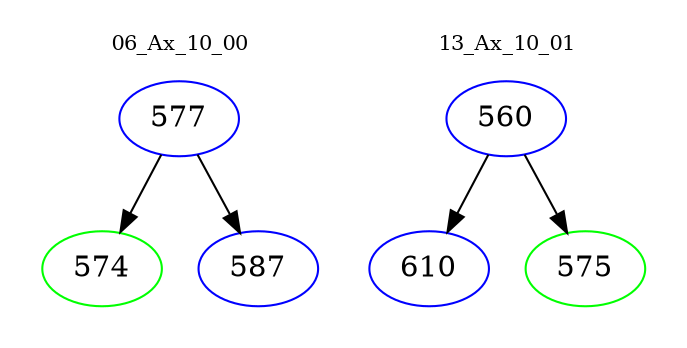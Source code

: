 digraph{
subgraph cluster_0 {
color = white
label = "06_Ax_10_00";
fontsize=10;
T0_577 [label="577", color="blue"]
T0_577 -> T0_574 [color="black"]
T0_574 [label="574", color="green"]
T0_577 -> T0_587 [color="black"]
T0_587 [label="587", color="blue"]
}
subgraph cluster_1 {
color = white
label = "13_Ax_10_01";
fontsize=10;
T1_560 [label="560", color="blue"]
T1_560 -> T1_610 [color="black"]
T1_610 [label="610", color="blue"]
T1_560 -> T1_575 [color="black"]
T1_575 [label="575", color="green"]
}
}

